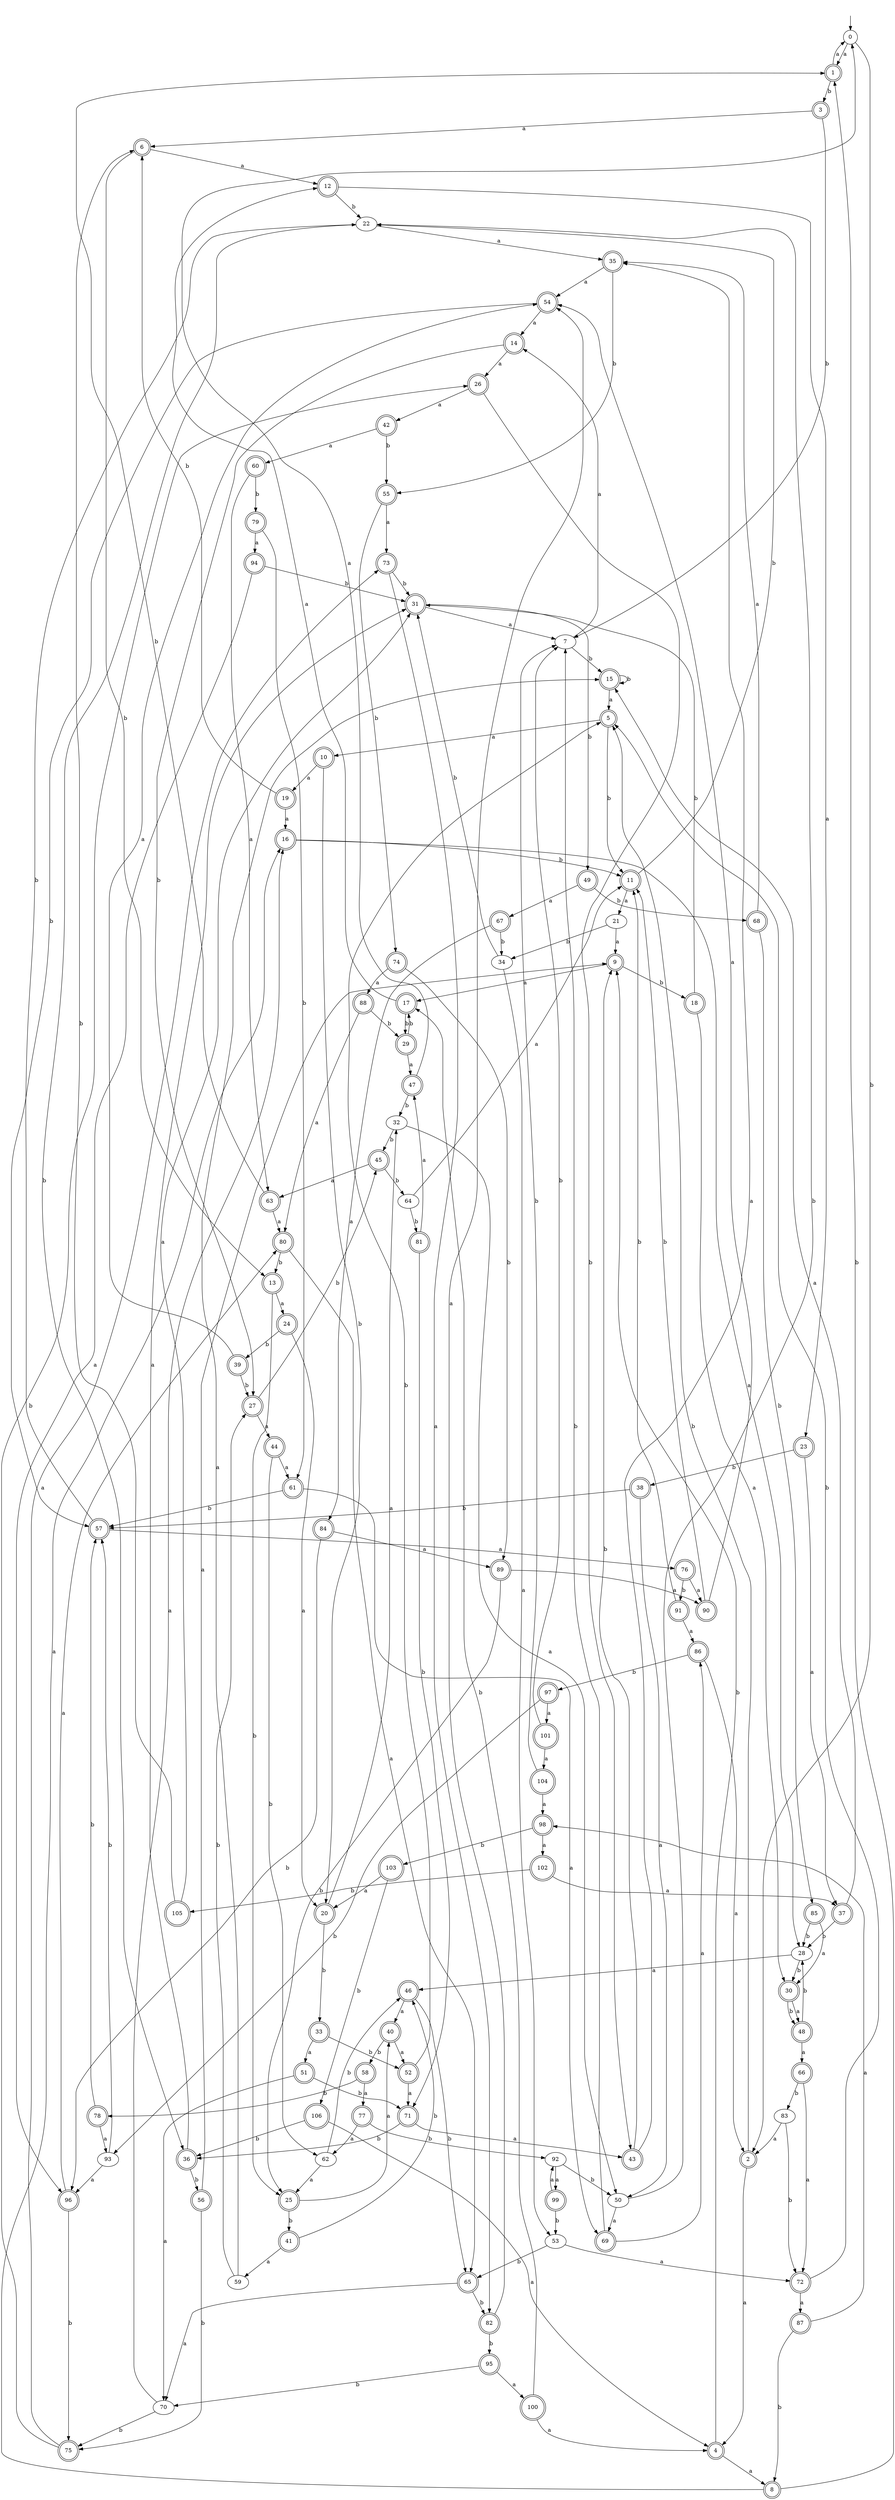 digraph RandomDFA {
  __start0 [label="", shape=none];
  __start0 -> 0 [label=""];
  0 [shape=circle]
  0 -> 1 [label="a"]
  0 -> 2 [label="b"]
  1 [shape=doublecircle]
  1 -> 0 [label="a"]
  1 -> 3 [label="b"]
  2 [shape=doublecircle]
  2 -> 4 [label="a"]
  2 -> 5 [label="b"]
  3 [shape=doublecircle]
  3 -> 6 [label="a"]
  3 -> 7 [label="b"]
  4 [shape=doublecircle]
  4 -> 8 [label="a"]
  4 -> 9 [label="b"]
  5 [shape=doublecircle]
  5 -> 10 [label="a"]
  5 -> 11 [label="b"]
  6 [shape=doublecircle]
  6 -> 12 [label="a"]
  6 -> 13 [label="b"]
  7
  7 -> 14 [label="a"]
  7 -> 15 [label="b"]
  8 [shape=doublecircle]
  8 -> 16 [label="a"]
  8 -> 1 [label="b"]
  9 [shape=doublecircle]
  9 -> 17 [label="a"]
  9 -> 18 [label="b"]
  10 [shape=doublecircle]
  10 -> 19 [label="a"]
  10 -> 20 [label="b"]
  11 [shape=doublecircle]
  11 -> 21 [label="a"]
  11 -> 22 [label="b"]
  12 [shape=doublecircle]
  12 -> 23 [label="a"]
  12 -> 22 [label="b"]
  13 [shape=doublecircle]
  13 -> 24 [label="a"]
  13 -> 25 [label="b"]
  14 [shape=doublecircle]
  14 -> 26 [label="a"]
  14 -> 27 [label="b"]
  15 [shape=doublecircle]
  15 -> 5 [label="a"]
  15 -> 15 [label="b"]
  16 [shape=doublecircle]
  16 -> 28 [label="a"]
  16 -> 11 [label="b"]
  17 [shape=doublecircle]
  17 -> 12 [label="a"]
  17 -> 29 [label="b"]
  18 [shape=doublecircle]
  18 -> 30 [label="a"]
  18 -> 31 [label="b"]
  19 [shape=doublecircle]
  19 -> 16 [label="a"]
  19 -> 6 [label="b"]
  20 [shape=doublecircle]
  20 -> 32 [label="a"]
  20 -> 33 [label="b"]
  21
  21 -> 9 [label="a"]
  21 -> 34 [label="b"]
  22
  22 -> 35 [label="a"]
  22 -> 36 [label="b"]
  23 [shape=doublecircle]
  23 -> 37 [label="a"]
  23 -> 38 [label="b"]
  24 [shape=doublecircle]
  24 -> 20 [label="a"]
  24 -> 39 [label="b"]
  25 [shape=doublecircle]
  25 -> 40 [label="a"]
  25 -> 41 [label="b"]
  26 [shape=doublecircle]
  26 -> 42 [label="a"]
  26 -> 43 [label="b"]
  27 [shape=doublecircle]
  27 -> 44 [label="a"]
  27 -> 45 [label="b"]
  28
  28 -> 46 [label="a"]
  28 -> 30 [label="b"]
  29 [shape=doublecircle]
  29 -> 47 [label="a"]
  29 -> 17 [label="b"]
  30 [shape=doublecircle]
  30 -> 48 [label="a"]
  30 -> 48 [label="b"]
  31 [shape=doublecircle]
  31 -> 7 [label="a"]
  31 -> 49 [label="b"]
  32
  32 -> 50 [label="a"]
  32 -> 45 [label="b"]
  33 [shape=doublecircle]
  33 -> 51 [label="a"]
  33 -> 52 [label="b"]
  34
  34 -> 53 [label="a"]
  34 -> 31 [label="b"]
  35 [shape=doublecircle]
  35 -> 54 [label="a"]
  35 -> 55 [label="b"]
  36 [shape=doublecircle]
  36 -> 31 [label="a"]
  36 -> 56 [label="b"]
  37 [shape=doublecircle]
  37 -> 15 [label="a"]
  37 -> 28 [label="b"]
  38 [shape=doublecircle]
  38 -> 50 [label="a"]
  38 -> 57 [label="b"]
  39 [shape=doublecircle]
  39 -> 54 [label="a"]
  39 -> 27 [label="b"]
  40 [shape=doublecircle]
  40 -> 52 [label="a"]
  40 -> 58 [label="b"]
  41 [shape=doublecircle]
  41 -> 59 [label="a"]
  41 -> 46 [label="b"]
  42 [shape=doublecircle]
  42 -> 60 [label="a"]
  42 -> 55 [label="b"]
  43 [shape=doublecircle]
  43 -> 35 [label="a"]
  43 -> 9 [label="b"]
  44 [shape=doublecircle]
  44 -> 61 [label="a"]
  44 -> 62 [label="b"]
  45 [shape=doublecircle]
  45 -> 63 [label="a"]
  45 -> 64 [label="b"]
  46 [shape=doublecircle]
  46 -> 40 [label="a"]
  46 -> 65 [label="b"]
  47 [shape=doublecircle]
  47 -> 0 [label="a"]
  47 -> 32 [label="b"]
  48 [shape=doublecircle]
  48 -> 66 [label="a"]
  48 -> 28 [label="b"]
  49 [shape=doublecircle]
  49 -> 67 [label="a"]
  49 -> 68 [label="b"]
  50
  50 -> 69 [label="a"]
  50 -> 22 [label="b"]
  51 [shape=doublecircle]
  51 -> 70 [label="a"]
  51 -> 71 [label="b"]
  52 [shape=doublecircle]
  52 -> 71 [label="a"]
  52 -> 5 [label="b"]
  53
  53 -> 72 [label="a"]
  53 -> 65 [label="b"]
  54 [shape=doublecircle]
  54 -> 14 [label="a"]
  54 -> 57 [label="b"]
  55 [shape=doublecircle]
  55 -> 73 [label="a"]
  55 -> 74 [label="b"]
  56 [shape=doublecircle]
  56 -> 9 [label="a"]
  56 -> 75 [label="b"]
  57 [shape=doublecircle]
  57 -> 76 [label="a"]
  57 -> 22 [label="b"]
  58 [shape=doublecircle]
  58 -> 77 [label="a"]
  58 -> 78 [label="b"]
  59
  59 -> 15 [label="a"]
  59 -> 27 [label="b"]
  60 [shape=doublecircle]
  60 -> 63 [label="a"]
  60 -> 79 [label="b"]
  61 [shape=doublecircle]
  61 -> 69 [label="a"]
  61 -> 57 [label="b"]
  62
  62 -> 25 [label="a"]
  62 -> 46 [label="b"]
  63 [shape=doublecircle]
  63 -> 80 [label="a"]
  63 -> 1 [label="b"]
  64
  64 -> 11 [label="a"]
  64 -> 81 [label="b"]
  65 [shape=doublecircle]
  65 -> 70 [label="a"]
  65 -> 82 [label="b"]
  66 [shape=doublecircle]
  66 -> 72 [label="a"]
  66 -> 83 [label="b"]
  67 [shape=doublecircle]
  67 -> 84 [label="a"]
  67 -> 34 [label="b"]
  68 [shape=doublecircle]
  68 -> 35 [label="a"]
  68 -> 85 [label="b"]
  69 [shape=doublecircle]
  69 -> 86 [label="a"]
  69 -> 7 [label="b"]
  70
  70 -> 16 [label="a"]
  70 -> 75 [label="b"]
  71 [shape=doublecircle]
  71 -> 43 [label="a"]
  71 -> 36 [label="b"]
  72 [shape=doublecircle]
  72 -> 87 [label="a"]
  72 -> 5 [label="b"]
  73 [shape=doublecircle]
  73 -> 82 [label="a"]
  73 -> 31 [label="b"]
  74 [shape=doublecircle]
  74 -> 88 [label="a"]
  74 -> 89 [label="b"]
  75 [shape=doublecircle]
  75 -> 73 [label="a"]
  75 -> 26 [label="b"]
  76 [shape=doublecircle]
  76 -> 90 [label="a"]
  76 -> 91 [label="b"]
  77 [shape=doublecircle]
  77 -> 62 [label="a"]
  77 -> 92 [label="b"]
  78 [shape=doublecircle]
  78 -> 93 [label="a"]
  78 -> 57 [label="b"]
  79 [shape=doublecircle]
  79 -> 94 [label="a"]
  79 -> 61 [label="b"]
  80 [shape=doublecircle]
  80 -> 65 [label="a"]
  80 -> 13 [label="b"]
  81 [shape=doublecircle]
  81 -> 47 [label="a"]
  81 -> 71 [label="b"]
  82 [shape=doublecircle]
  82 -> 54 [label="a"]
  82 -> 95 [label="b"]
  83
  83 -> 2 [label="a"]
  83 -> 72 [label="b"]
  84 [shape=doublecircle]
  84 -> 89 [label="a"]
  84 -> 96 [label="b"]
  85 [shape=doublecircle]
  85 -> 30 [label="a"]
  85 -> 28 [label="b"]
  86 [shape=doublecircle]
  86 -> 2 [label="a"]
  86 -> 97 [label="b"]
  87 [shape=doublecircle]
  87 -> 98 [label="a"]
  87 -> 8 [label="b"]
  88 [shape=doublecircle]
  88 -> 80 [label="a"]
  88 -> 29 [label="b"]
  89 [shape=doublecircle]
  89 -> 90 [label="a"]
  89 -> 25 [label="b"]
  90 [shape=doublecircle]
  90 -> 54 [label="a"]
  90 -> 11 [label="b"]
  91 [shape=doublecircle]
  91 -> 86 [label="a"]
  91 -> 11 [label="b"]
  92
  92 -> 99 [label="a"]
  92 -> 50 [label="b"]
  93
  93 -> 96 [label="a"]
  93 -> 57 [label="b"]
  94 [shape=doublecircle]
  94 -> 96 [label="a"]
  94 -> 31 [label="b"]
  95 [shape=doublecircle]
  95 -> 100 [label="a"]
  95 -> 70 [label="b"]
  96 [shape=doublecircle]
  96 -> 80 [label="a"]
  96 -> 75 [label="b"]
  97 [shape=doublecircle]
  97 -> 101 [label="a"]
  97 -> 93 [label="b"]
  98 [shape=doublecircle]
  98 -> 102 [label="a"]
  98 -> 103 [label="b"]
  99 [shape=doublecircle]
  99 -> 92 [label="a"]
  99 -> 53 [label="b"]
  100 [shape=doublecircle]
  100 -> 4 [label="a"]
  100 -> 17 [label="b"]
  101 [shape=doublecircle]
  101 -> 104 [label="a"]
  101 -> 7 [label="b"]
  102 [shape=doublecircle]
  102 -> 37 [label="a"]
  102 -> 105 [label="b"]
  103 [shape=doublecircle]
  103 -> 20 [label="a"]
  103 -> 106 [label="b"]
  104 [shape=doublecircle]
  104 -> 98 [label="a"]
  104 -> 7 [label="b"]
  105 [shape=doublecircle]
  105 -> 31 [label="a"]
  105 -> 6 [label="b"]
  106 [shape=doublecircle]
  106 -> 4 [label="a"]
  106 -> 36 [label="b"]
}
